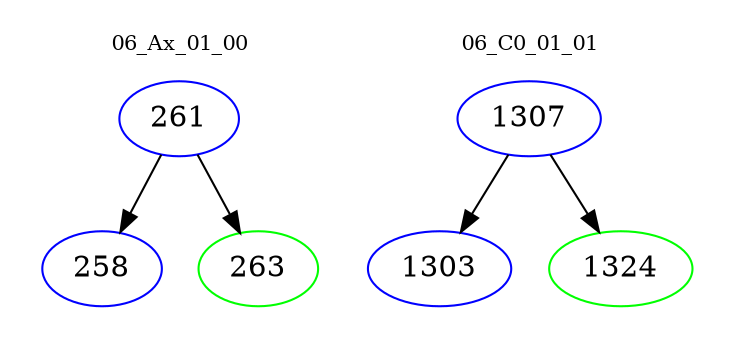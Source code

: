 digraph{
subgraph cluster_0 {
color = white
label = "06_Ax_01_00";
fontsize=10;
T0_261 [label="261", color="blue"]
T0_261 -> T0_258 [color="black"]
T0_258 [label="258", color="blue"]
T0_261 -> T0_263 [color="black"]
T0_263 [label="263", color="green"]
}
subgraph cluster_1 {
color = white
label = "06_C0_01_01";
fontsize=10;
T1_1307 [label="1307", color="blue"]
T1_1307 -> T1_1303 [color="black"]
T1_1303 [label="1303", color="blue"]
T1_1307 -> T1_1324 [color="black"]
T1_1324 [label="1324", color="green"]
}
}
